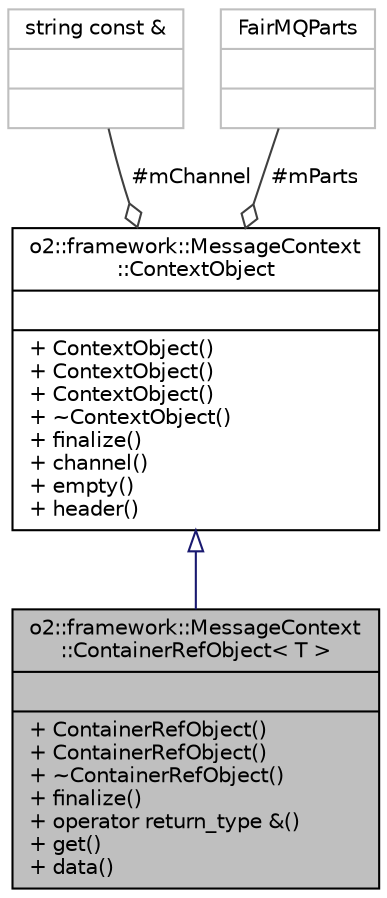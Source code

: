 digraph "o2::framework::MessageContext::ContainerRefObject&lt; T &gt;"
{
 // INTERACTIVE_SVG=YES
  bgcolor="transparent";
  edge [fontname="Helvetica",fontsize="10",labelfontname="Helvetica",labelfontsize="10"];
  node [fontname="Helvetica",fontsize="10",shape=record];
  Node2 [label="{o2::framework::MessageContext\l::ContainerRefObject\< T \>\n||+ ContainerRefObject()\l+ ContainerRefObject()\l+ ~ContainerRefObject()\l+ finalize()\l+ operator return_type &()\l+ get()\l+ data()\l}",height=0.2,width=0.4,color="black", fillcolor="grey75", style="filled", fontcolor="black"];
  Node3 -> Node2 [dir="back",color="midnightblue",fontsize="10",style="solid",arrowtail="onormal",fontname="Helvetica"];
  Node3 [label="{o2::framework::MessageContext\l::ContextObject\n||+ ContextObject()\l+ ContextObject()\l+ ContextObject()\l+ ~ContextObject()\l+ finalize()\l+ channel()\l+ empty()\l+ header()\l}",height=0.2,width=0.4,color="black",URL="$d3/dc5/classo2_1_1framework_1_1MessageContext_1_1ContextObject.html"];
  Node4 -> Node3 [color="grey25",fontsize="10",style="solid",label=" #mChannel" ,arrowhead="odiamond",fontname="Helvetica"];
  Node4 [label="{string const &\n||}",height=0.2,width=0.4,color="grey75"];
  Node5 -> Node3 [color="grey25",fontsize="10",style="solid",label=" #mParts" ,arrowhead="odiamond",fontname="Helvetica"];
  Node5 [label="{FairMQParts\n||}",height=0.2,width=0.4,color="grey75"];
}
